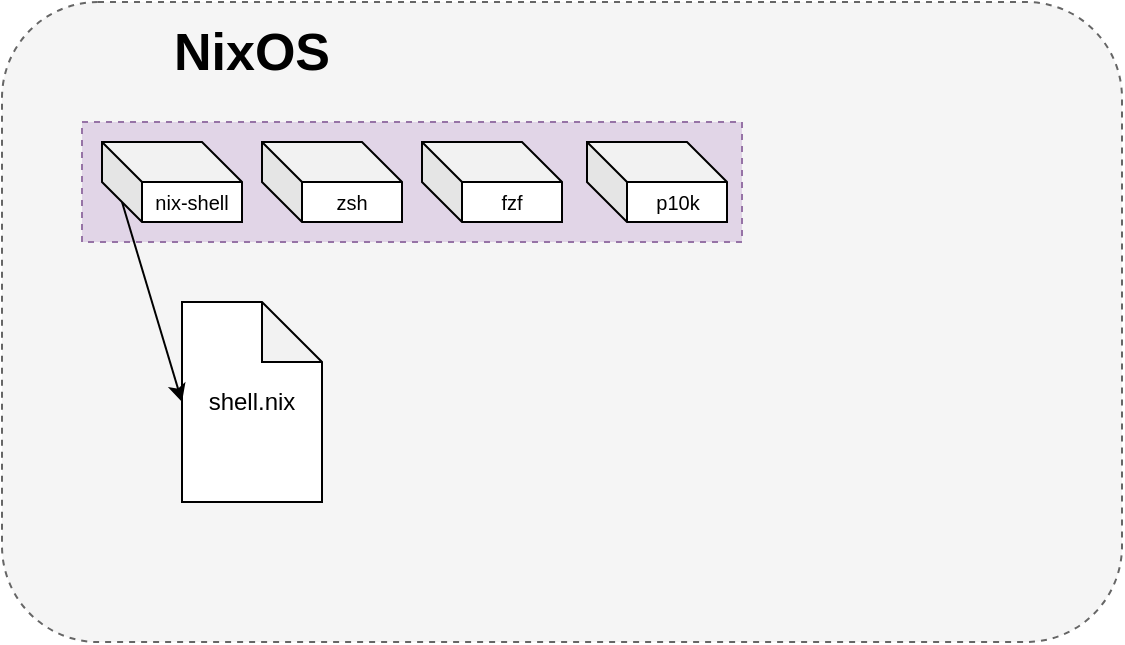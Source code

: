 <mxfile>
    <diagram id="rIAVPHAibQD52vb0EsZ-" name="Page-1">
        <mxGraphModel dx="672" dy="477" grid="1" gridSize="10" guides="1" tooltips="1" connect="1" arrows="1" fold="1" page="1" pageScale="0.75" pageWidth="1100" pageHeight="850" math="0" shadow="0">
            <root>
                <mxCell id="0"/>
                <mxCell id="1" parent="0"/>
                <mxCell id="49" value="" style="rounded=1;whiteSpace=wrap;html=1;dashed=1;fillColor=#f5f5f5;fontColor=#333333;strokeColor=#666666;" vertex="1" parent="1">
                    <mxGeometry x="120" y="160" width="560" height="320" as="geometry"/>
                </mxCell>
                <mxCell id="3" value="" style="rounded=0;whiteSpace=wrap;html=1;fillColor=#e1d5e7;strokeColor=#9673a6;dashed=1;" vertex="1" parent="1">
                    <mxGeometry x="160" y="220" width="330" height="60" as="geometry"/>
                </mxCell>
                <mxCell id="50" value="NixOS" style="text;html=1;strokeColor=none;fillColor=none;align=center;verticalAlign=middle;whiteSpace=wrap;rounded=0;dashed=1;fontStyle=1;fontSize=26;" vertex="1" parent="1">
                    <mxGeometry x="215" y="170" width="60" height="30" as="geometry"/>
                </mxCell>
                <mxCell id="61" value="shell.nix" style="shape=note;whiteSpace=wrap;html=1;backgroundOutline=1;darkOpacity=0.05;rounded=1;fontSize=12;" vertex="1" parent="1">
                    <mxGeometry x="210" y="310" width="70" height="100" as="geometry"/>
                </mxCell>
                <mxCell id="68" style="edgeStyle=none;html=1;exitX=0;exitY=0;exitDx=10;exitDy=30;exitPerimeter=0;entryX=0;entryY=0.5;entryDx=0;entryDy=0;entryPerimeter=0;fontSize=10;" edge="1" parent="1" source="64" target="61">
                    <mxGeometry relative="1" as="geometry"/>
                </mxCell>
                <mxCell id="64" value="nix-shell" style="shape=cube;whiteSpace=wrap;html=1;boundedLbl=1;backgroundOutline=1;darkOpacity=0.05;darkOpacity2=0.1;rounded=1;fontSize=10;" vertex="1" parent="1">
                    <mxGeometry x="170" y="230" width="70" height="40" as="geometry"/>
                </mxCell>
                <mxCell id="65" value="zsh" style="shape=cube;whiteSpace=wrap;html=1;boundedLbl=1;backgroundOutline=1;darkOpacity=0.05;darkOpacity2=0.1;rounded=1;fontSize=10;" vertex="1" parent="1">
                    <mxGeometry x="250" y="230" width="70" height="40" as="geometry"/>
                </mxCell>
                <mxCell id="66" value="fzf" style="shape=cube;whiteSpace=wrap;html=1;boundedLbl=1;backgroundOutline=1;darkOpacity=0.05;darkOpacity2=0.1;rounded=1;fontSize=10;" vertex="1" parent="1">
                    <mxGeometry x="330" y="230" width="70" height="40" as="geometry"/>
                </mxCell>
                <mxCell id="67" value="p10k" style="shape=cube;whiteSpace=wrap;html=1;boundedLbl=1;backgroundOutline=1;darkOpacity=0.05;darkOpacity2=0.1;rounded=1;fontSize=10;" vertex="1" parent="1">
                    <mxGeometry x="412.5" y="230" width="70" height="40" as="geometry"/>
                </mxCell>
            </root>
        </mxGraphModel>
    </diagram>
</mxfile>